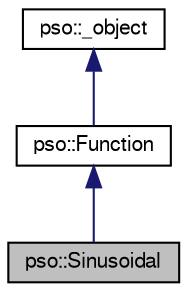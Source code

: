 digraph G
{
  bgcolor="transparent";
  edge [fontname="FreeSans",fontsize=10,labelfontname="FreeSans",labelfontsize=10];
  node [fontname="FreeSans",fontsize=10,shape=record];
  Node1 [label="pso::Sinusoidal",height=0.2,width=0.4,color="black", fillcolor="grey75", style="filled" fontcolor="black"];
  Node2 -> Node1 [dir=back,color="midnightblue",fontsize=10,style="solid"];
  Node2 [label="pso::Function",height=0.2,width=0.4,color="black",URL="$classpso_1_1Function.html"];
  Node3 -> Node2 [dir=back,color="midnightblue",fontsize=10,style="solid"];
  Node3 [label="pso::_object",height=0.2,width=0.4,color="black",URL="$classpso_1_1__object.html"];
}
